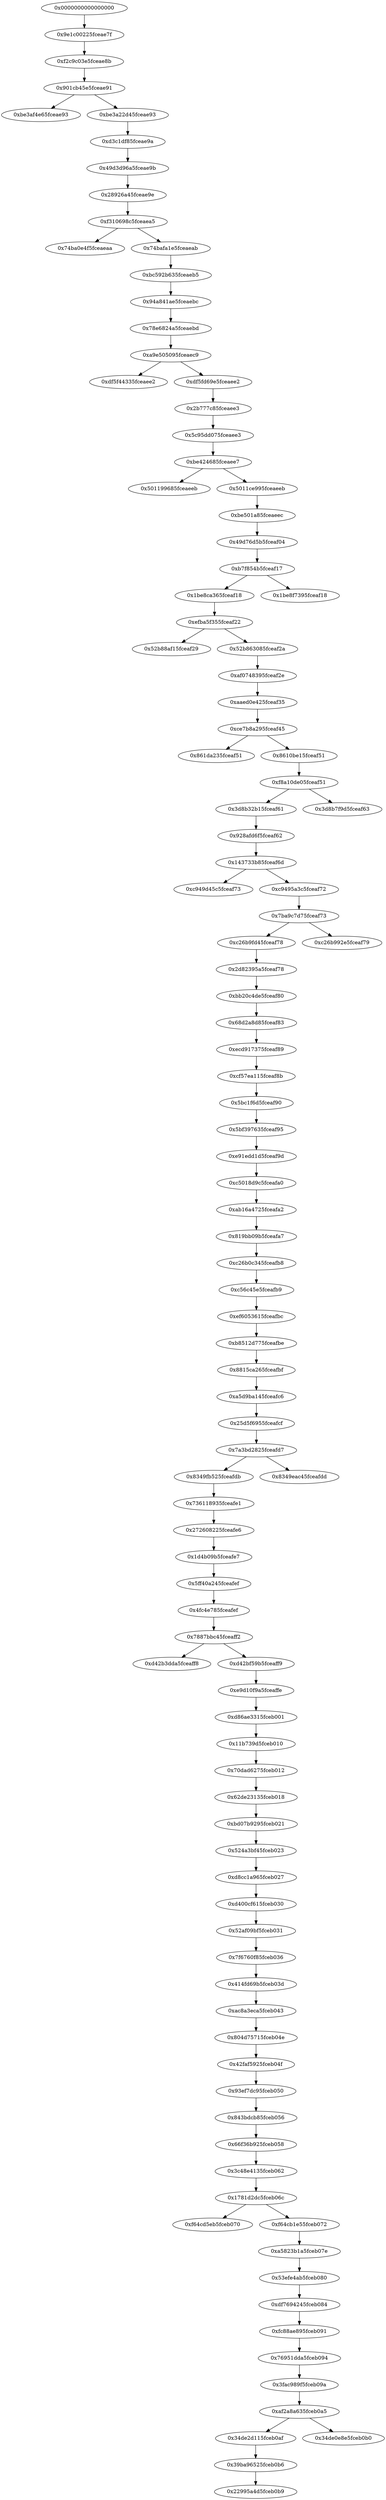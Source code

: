 strict digraph "" {
	graph [bb="0,0,819.99,6732"];
	node [label="\N"];
	"0x0000000000000000"	 [height=0.5,
		pos="176.19,6714",
		width=2.4914];
	"0x9e1c00225fceae7f"	 [height=0.5,
		pos="176.19,6642",
		width=2.329];
	"0x0000000000000000" -> "0x9e1c00225fceae7f"	 [pos="e,176.19,6660.4 176.19,6695.8 176.19,6688.1 176.19,6679 176.19,6670.4"];
	"0xf2c9c03e5fceae8b"	 [height=0.5,
		pos="176.19,6570",
		width=2.3109];
	"0x9e1c00225fceae7f" -> "0xf2c9c03e5fceae8b"	 [pos="e,176.19,6588.4 176.19,6623.8 176.19,6616.1 176.19,6607 176.19,6598.4"];
	"0x901cb45e5fceae91"	 [height=0.5,
		pos="176.19,6498",
		width=2.3651];
	"0xf2c9c03e5fceae8b" -> "0x901cb45e5fceae91"	 [pos="e,176.19,6516.4 176.19,6551.8 176.19,6544.1 176.19,6535 176.19,6526.4"];
	"0xbe3af4e65fceae93"	 [height=0.5,
		pos="83.193,6426",
		width=2.3109];
	"0x901cb45e5fceae91" -> "0xbe3af4e65fceae93"	 [pos="e,105.82,6443.5 153.68,6480.6 141.77,6471.4 126.98,6459.9 114.02,6449.9"];
	"0xbe3a22d45fceae93"	 [height=0.5,
		pos="269.19,6426",
		width=2.3651];
	"0x901cb45e5fceae91" -> "0xbe3a22d45fceae93"	 [pos="e,246.56,6443.5 198.71,6480.6 210.61,6471.4 225.41,6459.9 238.36,6449.9"];
	"0xd3c1df85fceae9a"	 [height=0.5,
		pos="269.19,6354",
		width=2.2026];
	"0xbe3a22d45fceae93" -> "0xd3c1df85fceae9a"	 [pos="e,269.19,6372.4 269.19,6407.8 269.19,6400.1 269.19,6391 269.19,6382.4"];
	"0x49d3d96a5fceae9b"	 [height=0.5,
		pos="269.19,6282",
		width=2.3831];
	"0xd3c1df85fceae9a" -> "0x49d3d96a5fceae9b"	 [pos="e,269.19,6300.4 269.19,6335.8 269.19,6328.1 269.19,6319 269.19,6310.4"];
	"0x28926a45fceae9e"	 [height=0.5,
		pos="269.19,6210",
		width=2.2567];
	"0x49d3d96a5fceae9b" -> "0x28926a45fceae9e"	 [pos="e,269.19,6228.4 269.19,6263.8 269.19,6256.1 269.19,6247 269.19,6238.4"];
	"0xf310698c5fceaea5"	 [height=0.5,
		pos="269.19,6138",
		width=2.329];
	"0x28926a45fceae9e" -> "0xf310698c5fceaea5"	 [pos="e,269.19,6156.4 269.19,6191.8 269.19,6184.1 269.19,6175 269.19,6166.4"];
	"0x74ba0e4f5fceaeaa"	 [height=0.5,
		pos="177.19,6066",
		width=2.3109];
	"0xf310698c5fceaea5" -> "0x74ba0e4f5fceaeaa"	 [pos="e,199.58,6083.5 246.92,6120.6 235.14,6111.4 220.51,6099.9 207.69,6089.9"];
	"0x74bafa1e5fceaeab"	 [height=0.5,
		pos="361.19,6066",
		width=2.3109];
	"0xf310698c5fceaea5" -> "0x74bafa1e5fceaeab"	 [pos="e,338.81,6083.5 291.46,6120.6 303.24,6111.4 317.88,6099.9 330.7,6089.9"];
	"0xbc592b635fceaeb5"	 [height=0.5,
		pos="361.19,5994",
		width=2.3831];
	"0x74bafa1e5fceaeab" -> "0xbc592b635fceaeb5"	 [pos="e,361.19,6012.4 361.19,6047.8 361.19,6040.1 361.19,6031 361.19,6022.4"];
	"0x94a841ae5fceaebc"	 [height=0.5,
		pos="361.19,5922",
		width=2.347];
	"0xbc592b635fceaeb5" -> "0x94a841ae5fceaebc"	 [pos="e,361.19,5940.4 361.19,5975.8 361.19,5968.1 361.19,5959 361.19,5950.4"];
	"0x78e6824a5fceaebd"	 [height=0.5,
		pos="361.19,5850",
		width=2.3651];
	"0x94a841ae5fceaebc" -> "0x78e6824a5fceaebd"	 [pos="e,361.19,5868.4 361.19,5903.8 361.19,5896.1 361.19,5887 361.19,5878.4"];
	"0xa9e505095fceaec9"	 [height=0.5,
		pos="361.19,5778",
		width=2.3651];
	"0x78e6824a5fceaebd" -> "0xa9e505095fceaec9"	 [pos="e,361.19,5796.4 361.19,5831.8 361.19,5824.1 361.19,5815 361.19,5806.4"];
	"0xdf5f44335fceaee2"	 [height=0.5,
		pos="269.19,5706",
		width=2.3109];
	"0xa9e505095fceaec9" -> "0xdf5f44335fceaee2"	 [pos="e,291.58,5723.5 338.92,5760.6 327.14,5751.4 312.51,5739.9 299.69,5729.9"];
	"0xdf5fd69e5fceaee2"	 [height=0.5,
		pos="453.19,5706",
		width=2.2929];
	"0xa9e505095fceaec9" -> "0xdf5fd69e5fceaee2"	 [pos="e,430.81,5723.5 383.46,5760.6 395.24,5751.4 409.88,5739.9 422.7,5729.9"];
	"0x2b777c85fceaee3"	 [height=0.5,
		pos="453.19,5634",
		width=2.2567];
	"0xdf5fd69e5fceaee2" -> "0x2b777c85fceaee3"	 [pos="e,453.19,5652.4 453.19,5687.8 453.19,5680.1 453.19,5671 453.19,5662.4"];
	"0x5c95dd075fceaee3"	 [height=0.5,
		pos="453.19,5562",
		width=2.3651];
	"0x2b777c85fceaee3" -> "0x5c95dd075fceaee3"	 [pos="e,453.19,5580.4 453.19,5615.8 453.19,5608.1 453.19,5599 453.19,5590.4"];
	"0xbe424685fceaee7"	 [height=0.5,
		pos="453.19,5490",
		width=2.2567];
	"0x5c95dd075fceaee3" -> "0xbe424685fceaee7"	 [pos="e,453.19,5508.4 453.19,5543.8 453.19,5536.1 453.19,5527 453.19,5518.4"];
	"0x501199685fceaeeb"	 [height=0.5,
		pos="359.19,5418",
		width=2.3831];
	"0xbe424685fceaee7" -> "0x501199685fceaeeb"	 [pos="e,382.06,5435.5 430.44,5472.6 418.4,5463.4 403.45,5451.9 390.35,5441.9"];
	"0x5011ce995fceaeeb"	 [height=0.5,
		pos="548.19,5418",
		width=2.3651];
	"0xbe424685fceaee7" -> "0x5011ce995fceaeeb"	 [pos="e,525.08,5435.5 476.19,5472.6 488.47,5463.3 503.75,5451.7 517.08,5441.6"];
	"0xbe501a85fceaeec"	 [height=0.5,
		pos="548.19,5346",
		width=2.2206];
	"0x5011ce995fceaeeb" -> "0xbe501a85fceaeec"	 [pos="e,548.19,5364.4 548.19,5399.8 548.19,5392.1 548.19,5383 548.19,5374.4"];
	"0x49d76d5b5fceaf04"	 [height=0.5,
		pos="548.19,5274",
		width=2.3651];
	"0xbe501a85fceaeec" -> "0x49d76d5b5fceaf04"	 [pos="e,548.19,5292.4 548.19,5327.8 548.19,5320.1 548.19,5311 548.19,5302.4"];
	"0xb7f854b5fceaf17"	 [height=0.5,
		pos="548.19,5202",
		width=2.2026];
	"0x49d76d5b5fceaf04" -> "0xb7f854b5fceaf17"	 [pos="e,548.19,5220.4 548.19,5255.8 548.19,5248.1 548.19,5239 548.19,5230.4"];
	"0x1be8ca365fceaf18"	 [height=0.5,
		pos="456.19,5130",
		width=2.329];
	"0xb7f854b5fceaf17" -> "0x1be8ca365fceaf18"	 [pos="e,478.58,5147.5 525.92,5184.6 514.14,5175.4 499.51,5163.9 486.69,5153.9"];
	"0x1be8f7395fceaf18"	 [height=0.5,
		pos="641.19,5130",
		width=2.3109];
	"0xb7f854b5fceaf17" -> "0x1be8f7395fceaf18"	 [pos="e,618.56,5147.5 570.71,5184.6 582.61,5175.4 597.41,5163.9 610.36,5153.9"];
	"0xefba5f355fceaf22"	 [height=0.5,
		pos="456.19,5058",
		width=2.2567];
	"0x1be8ca365fceaf18" -> "0xefba5f355fceaf22"	 [pos="e,456.19,5076.4 456.19,5111.8 456.19,5104.1 456.19,5095 456.19,5086.4"];
	"0x52b88af15fceaf29"	 [height=0.5,
		pos="363.19,4986",
		width=2.3109];
	"0xefba5f355fceaf22" -> "0x52b88af15fceaf29"	 [pos="e,385.82,5003.5 433.68,5040.6 421.77,5031.4 406.98,5019.9 394.02,5009.9"];
	"0x52b863085fceaf2a"	 [height=0.5,
		pos="549.19,4986",
		width=2.3651];
	"0xefba5f355fceaf22" -> "0x52b863085fceaf2a"	 [pos="e,526.56,5003.5 478.71,5040.6 490.61,5031.4 505.41,5019.9 518.36,5009.9"];
	"0xaf0748395fceaf2e"	 [height=0.5,
		pos="549.19,4914",
		width=2.3109];
	"0x52b863085fceaf2a" -> "0xaf0748395fceaf2e"	 [pos="e,549.19,4932.4 549.19,4967.8 549.19,4960.1 549.19,4951 549.19,4942.4"];
	"0xaaed0e425fceaf35"	 [height=0.5,
		pos="549.19,4842",
		width=2.3109];
	"0xaf0748395fceaf2e" -> "0xaaed0e425fceaf35"	 [pos="e,549.19,4860.4 549.19,4895.8 549.19,4888.1 549.19,4879 549.19,4870.4"];
	"0xce7b8a295fceaf45"	 [height=0.5,
		pos="549.19,4770",
		width=2.329];
	"0xaaed0e425fceaf35" -> "0xce7b8a295fceaf45"	 [pos="e,549.19,4788.4 549.19,4823.8 549.19,4816.1 549.19,4807 549.19,4798.4"];
	"0x861da235fceaf51"	 [height=0.5,
		pos="460.19,4698",
		width=2.2387];
	"0xce7b8a295fceaf45" -> "0x861da235fceaf51"	 [pos="e,481.85,4715.5 527.65,4752.6 516.25,4743.4 502.09,4731.9 489.69,4721.9"];
	"0x8610be15fceaf51"	 [height=0.5,
		pos="639.19,4698",
		width=2.2387];
	"0xce7b8a295fceaf45" -> "0x8610be15fceaf51"	 [pos="e,617.29,4715.5 570.98,4752.6 582.5,4743.4 596.82,4731.9 609.36,4721.9"];
	"0xf8a10de05fceaf51"	 [height=0.5,
		pos="639.19,4626",
		width=2.3109];
	"0x8610be15fceaf51" -> "0xf8a10de05fceaf51"	 [pos="e,639.19,4644.4 639.19,4679.8 639.19,4672.1 639.19,4663 639.19,4654.4"];
	"0x3d8b32b15fceaf61"	 [height=0.5,
		pos="546.19,4554",
		width=2.3651];
	"0xf8a10de05fceaf51" -> "0x3d8b32b15fceaf61"	 [pos="e,568.82,4571.5 616.68,4608.6 604.77,4599.4 589.98,4587.9 577.02,4577.9"];
	"0x3d8b7f9d5fceaf63"	 [height=0.5,
		pos="733.19,4554",
		width=2.329];
	"0xf8a10de05fceaf51" -> "0x3d8b7f9d5fceaf63"	 [pos="e,710.32,4571.5 661.95,4608.6 673.98,4599.4 688.94,4587.9 702.03,4577.9"];
	"0x928afd6f5fceaf62"	 [height=0.5,
		pos="546.19,4482",
		width=2.2748];
	"0x3d8b32b15fceaf61" -> "0x928afd6f5fceaf62"	 [pos="e,546.19,4500.4 546.19,4535.8 546.19,4528.1 546.19,4519 546.19,4510.4"];
	"0x143733b85fceaf6d"	 [height=0.5,
		pos="546.19,4410",
		width=2.3651];
	"0x928afd6f5fceaf62" -> "0x143733b85fceaf6d"	 [pos="e,546.19,4428.4 546.19,4463.8 546.19,4456.1 546.19,4447 546.19,4438.4"];
	"0xc949d45c5fceaf73"	 [height=0.5,
		pos="453.19,4338",
		width=2.347];
	"0x143733b85fceaf6d" -> "0xc949d45c5fceaf73"	 [pos="e,475.82,4355.5 523.68,4392.6 511.77,4383.4 496.98,4371.9 484.02,4361.9"];
	"0xc9495a3c5fceaf72"	 [height=0.5,
		pos="639.19,4338",
		width=2.329];
	"0x143733b85fceaf6d" -> "0xc9495a3c5fceaf72"	 [pos="e,616.56,4355.5 568.71,4392.6 580.61,4383.4 595.41,4371.9 608.36,4361.9"];
	"0x7ba9c7d75fceaf73"	 [height=0.5,
		pos="639.19,4266",
		width=2.347];
	"0xc9495a3c5fceaf72" -> "0x7ba9c7d75fceaf73"	 [pos="e,639.19,4284.4 639.19,4319.8 639.19,4312.1 639.19,4303 639.19,4294.4"];
	"0xc26b9fd45fceaf78"	 [height=0.5,
		pos="546.19,4194",
		width=2.3109];
	"0x7ba9c7d75fceaf73" -> "0xc26b9fd45fceaf78"	 [pos="e,568.82,4211.5 616.68,4248.6 604.77,4239.4 589.98,4227.9 577.02,4217.9"];
	"0xc26b992e5fceaf79"	 [height=0.5,
		pos="732.19,4194",
		width=2.347];
	"0x7ba9c7d75fceaf73" -> "0xc26b992e5fceaf79"	 [pos="e,709.56,4211.5 661.71,4248.6 673.61,4239.4 688.41,4227.9 701.36,4217.9"];
	"0x2d82395a5fceaf78"	 [height=0.5,
		pos="546.19,4122",
		width=2.3651];
	"0xc26b9fd45fceaf78" -> "0x2d82395a5fceaf78"	 [pos="e,546.19,4140.4 546.19,4175.8 546.19,4168.1 546.19,4159 546.19,4150.4"];
	"0xbb20c4de5fceaf80"	 [height=0.5,
		pos="546.19,4050",
		width=2.347];
	"0x2d82395a5fceaf78" -> "0xbb20c4de5fceaf80"	 [pos="e,546.19,4068.4 546.19,4103.8 546.19,4096.1 546.19,4087 546.19,4078.4"];
	"0x68d2a8d85fceaf83"	 [height=0.5,
		pos="546.19,3978",
		width=2.3651];
	"0xbb20c4de5fceaf80" -> "0x68d2a8d85fceaf83"	 [pos="e,546.19,3996.4 546.19,4031.8 546.19,4024.1 546.19,4015 546.19,4006.4"];
	"0xecd917375fceaf89"	 [height=0.5,
		pos="546.19,3906",
		width=2.347];
	"0x68d2a8d85fceaf83" -> "0xecd917375fceaf89"	 [pos="e,546.19,3924.4 546.19,3959.8 546.19,3952.1 546.19,3943 546.19,3934.4"];
	"0xcf57ea115fceaf8b"	 [height=0.5,
		pos="546.19,3834",
		width=2.2929];
	"0xecd917375fceaf89" -> "0xcf57ea115fceaf8b"	 [pos="e,546.19,3852.4 546.19,3887.8 546.19,3880.1 546.19,3871 546.19,3862.4"];
	"0x5bc1f6d5fceaf90"	 [height=0.5,
		pos="546.19,3762",
		width=2.2026];
	"0xcf57ea115fceaf8b" -> "0x5bc1f6d5fceaf90"	 [pos="e,546.19,3780.4 546.19,3815.8 546.19,3808.1 546.19,3799 546.19,3790.4"];
	"0x5bf397635fceaf95"	 [height=0.5,
		pos="546.19,3690",
		width=2.329];
	"0x5bc1f6d5fceaf90" -> "0x5bf397635fceaf95"	 [pos="e,546.19,3708.4 546.19,3743.8 546.19,3736.1 546.19,3727 546.19,3718.4"];
	"0xe91edd1d5fceaf9d"	 [height=0.5,
		pos="546.19,3618",
		width=2.347];
	"0x5bf397635fceaf95" -> "0xe91edd1d5fceaf9d"	 [pos="e,546.19,3636.4 546.19,3671.8 546.19,3664.1 546.19,3655 546.19,3646.4"];
	"0xc5018d9c5fceafa0"	 [height=0.5,
		pos="546.19,3546",
		width=2.329];
	"0xe91edd1d5fceaf9d" -> "0xc5018d9c5fceafa0"	 [pos="e,546.19,3564.4 546.19,3599.8 546.19,3592.1 546.19,3583 546.19,3574.4"];
	"0xab16a4725fceafa2"	 [height=0.5,
		pos="546.19,3474",
		width=2.329];
	"0xc5018d9c5fceafa0" -> "0xab16a4725fceafa2"	 [pos="e,546.19,3492.4 546.19,3527.8 546.19,3520.1 546.19,3511 546.19,3502.4"];
	"0x819bb09b5fceafa7"	 [height=0.5,
		pos="546.19,3402",
		width=2.3651];
	"0xab16a4725fceafa2" -> "0x819bb09b5fceafa7"	 [pos="e,546.19,3420.4 546.19,3455.8 546.19,3448.1 546.19,3439 546.19,3430.4"];
	"0xc26b0c345fceafb8"	 [height=0.5,
		pos="546.19,3330",
		width=2.347];
	"0x819bb09b5fceafa7" -> "0xc26b0c345fceafb8"	 [pos="e,546.19,3348.4 546.19,3383.8 546.19,3376.1 546.19,3367 546.19,3358.4"];
	"0xc56c45e5fceafb9"	 [height=0.5,
		pos="546.19,3258",
		width=2.2026];
	"0xc26b0c345fceafb8" -> "0xc56c45e5fceafb9"	 [pos="e,546.19,3276.4 546.19,3311.8 546.19,3304.1 546.19,3295 546.19,3286.4"];
	"0xef6053615fceafbc"	 [height=0.5,
		pos="546.19,3186",
		width=2.3109];
	"0xc56c45e5fceafb9" -> "0xef6053615fceafbc"	 [pos="e,546.19,3204.4 546.19,3239.8 546.19,3232.1 546.19,3223 546.19,3214.4"];
	"0xb8512d775fceafbe"	 [height=0.5,
		pos="546.19,3114",
		width=2.3651];
	"0xef6053615fceafbc" -> "0xb8512d775fceafbe"	 [pos="e,546.19,3132.4 546.19,3167.8 546.19,3160.1 546.19,3151 546.19,3142.4"];
	"0x8815ca265fceafbf"	 [height=0.5,
		pos="546.19,3042",
		width=2.3109];
	"0xb8512d775fceafbe" -> "0x8815ca265fceafbf"	 [pos="e,546.19,3060.4 546.19,3095.8 546.19,3088.1 546.19,3079 546.19,3070.4"];
	"0xa5d9ba145fceafc6"	 [height=0.5,
		pos="546.19,2970",
		width=2.329];
	"0x8815ca265fceafbf" -> "0xa5d9ba145fceafc6"	 [pos="e,546.19,2988.4 546.19,3023.8 546.19,3016.1 546.19,3007 546.19,2998.4"];
	"0x25d5f6955fceafcf"	 [height=0.5,
		pos="546.19,2898",
		width=2.2748];
	"0xa5d9ba145fceafc6" -> "0x25d5f6955fceafcf"	 [pos="e,546.19,2916.4 546.19,2951.8 546.19,2944.1 546.19,2935 546.19,2926.4"];
	"0x7a3bd2825fceafd7"	 [height=0.5,
		pos="546.19,2826",
		width=2.3651];
	"0x25d5f6955fceafcf" -> "0x7a3bd2825fceafd7"	 [pos="e,546.19,2844.4 546.19,2879.8 546.19,2872.1 546.19,2863 546.19,2854.4"];
	"0x8349fb525fceafdb"	 [height=0.5,
		pos="453.19,2754",
		width=2.329];
	"0x7a3bd2825fceafd7" -> "0x8349fb525fceafdb"	 [pos="e,475.82,2771.5 523.68,2808.6 511.77,2799.4 496.98,2787.9 484.02,2777.9"];
	"0x8349eac45fceafdd"	 [height=0.5,
		pos="639.19,2754",
		width=2.329];
	"0x7a3bd2825fceafd7" -> "0x8349eac45fceafdd"	 [pos="e,616.56,2771.5 568.71,2808.6 580.61,2799.4 595.41,2787.9 608.36,2777.9"];
	"0x736118935fceafe1"	 [height=0.5,
		pos="453.19,2682",
		width=2.3651];
	"0x8349fb525fceafdb" -> "0x736118935fceafe1"	 [pos="e,453.19,2700.4 453.19,2735.8 453.19,2728.1 453.19,2719 453.19,2710.4"];
	"0x272608225fceafe6"	 [height=0.5,
		pos="453.19,2610",
		width=2.3651];
	"0x736118935fceafe1" -> "0x272608225fceafe6"	 [pos="e,453.19,2628.4 453.19,2663.8 453.19,2656.1 453.19,2647 453.19,2638.4"];
	"0x1d4b09b5fceafe7"	 [height=0.5,
		pos="453.19,2538",
		width=2.2387];
	"0x272608225fceafe6" -> "0x1d4b09b5fceafe7"	 [pos="e,453.19,2556.4 453.19,2591.8 453.19,2584.1 453.19,2575 453.19,2566.4"];
	"0x5ff40a245fceafef"	 [height=0.5,
		pos="453.19,2466",
		width=2.2206];
	"0x1d4b09b5fceafe7" -> "0x5ff40a245fceafef"	 [pos="e,453.19,2484.4 453.19,2519.8 453.19,2512.1 453.19,2503 453.19,2494.4"];
	"0x4fc4e785fceafef"	 [height=0.5,
		pos="453.19,2394",
		width=2.1304];
	"0x5ff40a245fceafef" -> "0x4fc4e785fceafef"	 [pos="e,453.19,2412.4 453.19,2447.8 453.19,2440.1 453.19,2431 453.19,2422.4"];
	"0x7887bbc45fceaff2"	 [height=0.5,
		pos="453.19,2322",
		width=2.3109];
	"0x4fc4e785fceafef" -> "0x7887bbc45fceaff2"	 [pos="e,453.19,2340.4 453.19,2375.8 453.19,2368.1 453.19,2359 453.19,2350.4"];
	"0xd42b3dda5fceaff8"	 [height=0.5,
		pos="361.19,2250",
		width=2.3109];
	"0x7887bbc45fceaff2" -> "0xd42b3dda5fceaff8"	 [pos="e,383.58,2267.5 430.92,2304.6 419.14,2295.4 404.51,2283.9 391.69,2273.9"];
	"0xd42bf59b5fceaff9"	 [height=0.5,
		pos="545.19,2250",
		width=2.2929];
	"0x7887bbc45fceaff2" -> "0xd42bf59b5fceaff9"	 [pos="e,522.81,2267.5 475.46,2304.6 487.24,2295.4 501.88,2283.9 514.7,2273.9"];
	"0xe9d10f9a5fceaffe"	 [height=0.5,
		pos="545.19,2178",
		width=2.2567];
	"0xd42bf59b5fceaff9" -> "0xe9d10f9a5fceaffe"	 [pos="e,545.19,2196.4 545.19,2231.8 545.19,2224.1 545.19,2215 545.19,2206.4"];
	"0xd86ae3315fceb001"	 [height=0.5,
		pos="545.19,2106",
		width=2.4012];
	"0xe9d10f9a5fceaffe" -> "0xd86ae3315fceb001"	 [pos="e,545.19,2124.4 545.19,2159.8 545.19,2152.1 545.19,2143 545.19,2134.4"];
	"0x11b739d5fceb010"	 [height=0.5,
		pos="545.19,2034",
		width=2.3109];
	"0xd86ae3315fceb001" -> "0x11b739d5fceb010"	 [pos="e,545.19,2052.4 545.19,2087.8 545.19,2080.1 545.19,2071 545.19,2062.4"];
	"0x70dad6275fceb012"	 [height=0.5,
		pos="545.19,1962",
		width=2.4192];
	"0x11b739d5fceb010" -> "0x70dad6275fceb012"	 [pos="e,545.19,1980.4 545.19,2015.8 545.19,2008.1 545.19,1999 545.19,1990.4"];
	"0x62de23135fceb018"	 [height=0.5,
		pos="545.19,1890",
		width=2.4192];
	"0x70dad6275fceb012" -> "0x62de23135fceb018"	 [pos="e,545.19,1908.4 545.19,1943.8 545.19,1936.1 545.19,1927 545.19,1918.4"];
	"0xbd07b9295fceb021"	 [height=0.5,
		pos="545.19,1818",
		width=2.4192];
	"0x62de23135fceb018" -> "0xbd07b9295fceb021"	 [pos="e,545.19,1836.4 545.19,1871.8 545.19,1864.1 545.19,1855 545.19,1846.4"];
	"0x524a3bf45fceb023"	 [height=0.5,
		pos="545.19,1746",
		width=2.3651];
	"0xbd07b9295fceb021" -> "0x524a3bf45fceb023"	 [pos="e,545.19,1764.4 545.19,1799.8 545.19,1792.1 545.19,1783 545.19,1774.4"];
	"0xd8cc1a965fceb027"	 [height=0.5,
		pos="545.19,1674",
		width=2.3831];
	"0x524a3bf45fceb023" -> "0xd8cc1a965fceb027"	 [pos="e,545.19,1692.4 545.19,1727.8 545.19,1720.1 545.19,1711 545.19,1702.4"];
	"0xd400cf615fceb030"	 [height=0.5,
		pos="545.19,1602",
		width=2.3651];
	"0xd8cc1a965fceb027" -> "0xd400cf615fceb030"	 [pos="e,545.19,1620.4 545.19,1655.8 545.19,1648.1 545.19,1639 545.19,1630.4"];
	"0x52af09bf5fceb031"	 [height=0.5,
		pos="545.19,1530",
		width=2.329];
	"0xd400cf615fceb030" -> "0x52af09bf5fceb031"	 [pos="e,545.19,1548.4 545.19,1583.8 545.19,1576.1 545.19,1567 545.19,1558.4"];
	"0x7f6760f85fceb036"	 [height=0.5,
		pos="545.19,1458",
		width=2.347];
	"0x52af09bf5fceb031" -> "0x7f6760f85fceb036"	 [pos="e,545.19,1476.4 545.19,1511.8 545.19,1504.1 545.19,1495 545.19,1486.4"];
	"0x414fd69b5fceb03d"	 [height=0.5,
		pos="545.19,1386",
		width=2.3831];
	"0x7f6760f85fceb036" -> "0x414fd69b5fceb03d"	 [pos="e,545.19,1404.4 545.19,1439.8 545.19,1432.1 545.19,1423 545.19,1414.4"];
	"0xac8a3eca5fceb043"	 [height=0.5,
		pos="545.19,1314",
		width=2.347];
	"0x414fd69b5fceb03d" -> "0xac8a3eca5fceb043"	 [pos="e,545.19,1332.4 545.19,1367.8 545.19,1360.1 545.19,1351 545.19,1342.4"];
	"0x804d75715fceb04e"	 [height=0.5,
		pos="545.19,1242",
		width=2.4192];
	"0xac8a3eca5fceb043" -> "0x804d75715fceb04e"	 [pos="e,545.19,1260.4 545.19,1295.8 545.19,1288.1 545.19,1279 545.19,1270.4"];
	"0x42faf5925fceb04f"	 [height=0.5,
		pos="545.19,1170",
		width=2.2929];
	"0x804d75715fceb04e" -> "0x42faf5925fceb04f"	 [pos="e,545.19,1188.4 545.19,1223.8 545.19,1216.1 545.19,1207 545.19,1198.4"];
	"0x93ef7dc95fceb050"	 [height=0.5,
		pos="545.19,1098",
		width=2.3651];
	"0x42faf5925fceb04f" -> "0x93ef7dc95fceb050"	 [pos="e,545.19,1116.4 545.19,1151.8 545.19,1144.1 545.19,1135 545.19,1126.4"];
	"0x843bdcb85fceb056"	 [height=0.5,
		pos="545.19,1026",
		width=2.4192];
	"0x93ef7dc95fceb050" -> "0x843bdcb85fceb056"	 [pos="e,545.19,1044.4 545.19,1079.8 545.19,1072.1 545.19,1063 545.19,1054.4"];
	"0x66f36b925fceb058"	 [height=0.5,
		pos="545.19,954",
		width=2.3831];
	"0x843bdcb85fceb056" -> "0x66f36b925fceb058"	 [pos="e,545.19,972.41 545.19,1007.8 545.19,1000.1 545.19,990.97 545.19,982.42"];
	"0x3c48e4135fceb062"	 [height=0.5,
		pos="545.19,882",
		width=2.4012];
	"0x66f36b925fceb058" -> "0x3c48e4135fceb062"	 [pos="e,545.19,900.41 545.19,935.83 545.19,928.13 545.19,918.97 545.19,910.42"];
	"0x1781d2dc5fceb06c"	 [height=0.5,
		pos="545.19,810",
		width=2.4012];
	"0x3c48e4135fceb062" -> "0x1781d2dc5fceb06c"	 [pos="e,545.19,828.41 545.19,863.83 545.19,856.13 545.19,846.97 545.19,838.42"];
	"0xf64cd5eb5fceb070"	 [height=0.5,
		pos="451.19,738",
		width=2.3651];
	"0x1781d2dc5fceb06c" -> "0xf64cd5eb5fceb070"	 [pos="e,474.06,755.52 522.44,792.57 510.4,783.35 495.45,771.9 482.35,761.87"];
	"0xf64cb1e55fceb072"	 [height=0.5,
		pos="639.19,738",
		width=2.3651];
	"0x1781d2dc5fceb06c" -> "0xf64cb1e55fceb072"	 [pos="e,616.32,755.52 567.95,792.57 579.98,783.35 594.94,771.9 608.03,761.87"];
	"0xa5823b1a5fceb07e"	 [height=0.5,
		pos="639.19,666",
		width=2.3831];
	"0xf64cb1e55fceb072" -> "0xa5823b1a5fceb07e"	 [pos="e,639.19,684.41 639.19,719.83 639.19,712.13 639.19,702.97 639.19,694.42"];
	"0x53efe4ab5fceb080"	 [height=0.5,
		pos="639.19,594",
		width=2.347];
	"0xa5823b1a5fceb07e" -> "0x53efe4ab5fceb080"	 [pos="e,639.19,612.41 639.19,647.83 639.19,640.13 639.19,630.97 639.19,622.42"];
	"0xdf7694245fceb084"	 [height=0.5,
		pos="639.19,522",
		width=2.3831];
	"0x53efe4ab5fceb080" -> "0xdf7694245fceb084"	 [pos="e,639.19,540.41 639.19,575.83 639.19,568.13 639.19,558.97 639.19,550.42"];
	"0xfc88ae895fceb091"	 [height=0.5,
		pos="639.19,450",
		width=2.347];
	"0xdf7694245fceb084" -> "0xfc88ae895fceb091"	 [pos="e,639.19,468.41 639.19,503.83 639.19,496.13 639.19,486.97 639.19,478.42"];
	"0x76951dda5fceb094"	 [height=0.5,
		pos="639.19,378",
		width=2.4192];
	"0xfc88ae895fceb091" -> "0x76951dda5fceb094"	 [pos="e,639.19,396.41 639.19,431.83 639.19,424.13 639.19,414.97 639.19,406.42"];
	"0x3fac989f5fceb09a"	 [height=0.5,
		pos="639.19,306",
		width=2.3109];
	"0x76951dda5fceb094" -> "0x3fac989f5fceb09a"	 [pos="e,639.19,324.41 639.19,359.83 639.19,352.13 639.19,342.97 639.19,334.42"];
	"0xaf2a8a635fceb0a5"	 [height=0.5,
		pos="639.19,234",
		width=2.329];
	"0x3fac989f5fceb09a" -> "0xaf2a8a635fceb0a5"	 [pos="e,639.19,252.41 639.19,287.83 639.19,280.13 639.19,270.97 639.19,262.42"];
	"0x34de2d115fceb0af"	 [height=0.5,
		pos="545.19,162",
		width=2.3651];
	"0xaf2a8a635fceb0a5" -> "0x34de2d115fceb0af"	 [pos="e,568.06,179.52 616.44,216.57 604.4,207.35 589.45,195.9 576.35,185.87"];
	"0x34de0e8e5fceb0b0"	 [height=0.5,
		pos="734.19,162",
		width=2.3831];
	"0xaf2a8a635fceb0a5" -> "0x34de0e8e5fceb0b0"	 [pos="e,711.08,179.52 662.19,216.57 674.47,207.27 689.75,195.68 703.08,185.58"];
	"0x39ba96525fceb0b6"	 [height=0.5,
		pos="545.19,90",
		width=2.4192];
	"0x34de2d115fceb0af" -> "0x39ba96525fceb0b6"	 [pos="e,545.19,108.41 545.19,143.83 545.19,136.13 545.19,126.97 545.19,118.42"];
	"0x22995a4d5fceb0b9"	 [height=0.5,
		pos="545.19,18",
		width=2.4192];
	"0x39ba96525fceb0b6" -> "0x22995a4d5fceb0b9"	 [pos="e,545.19,36.413 545.19,71.831 545.19,64.131 545.19,54.974 545.19,46.417"];
}

